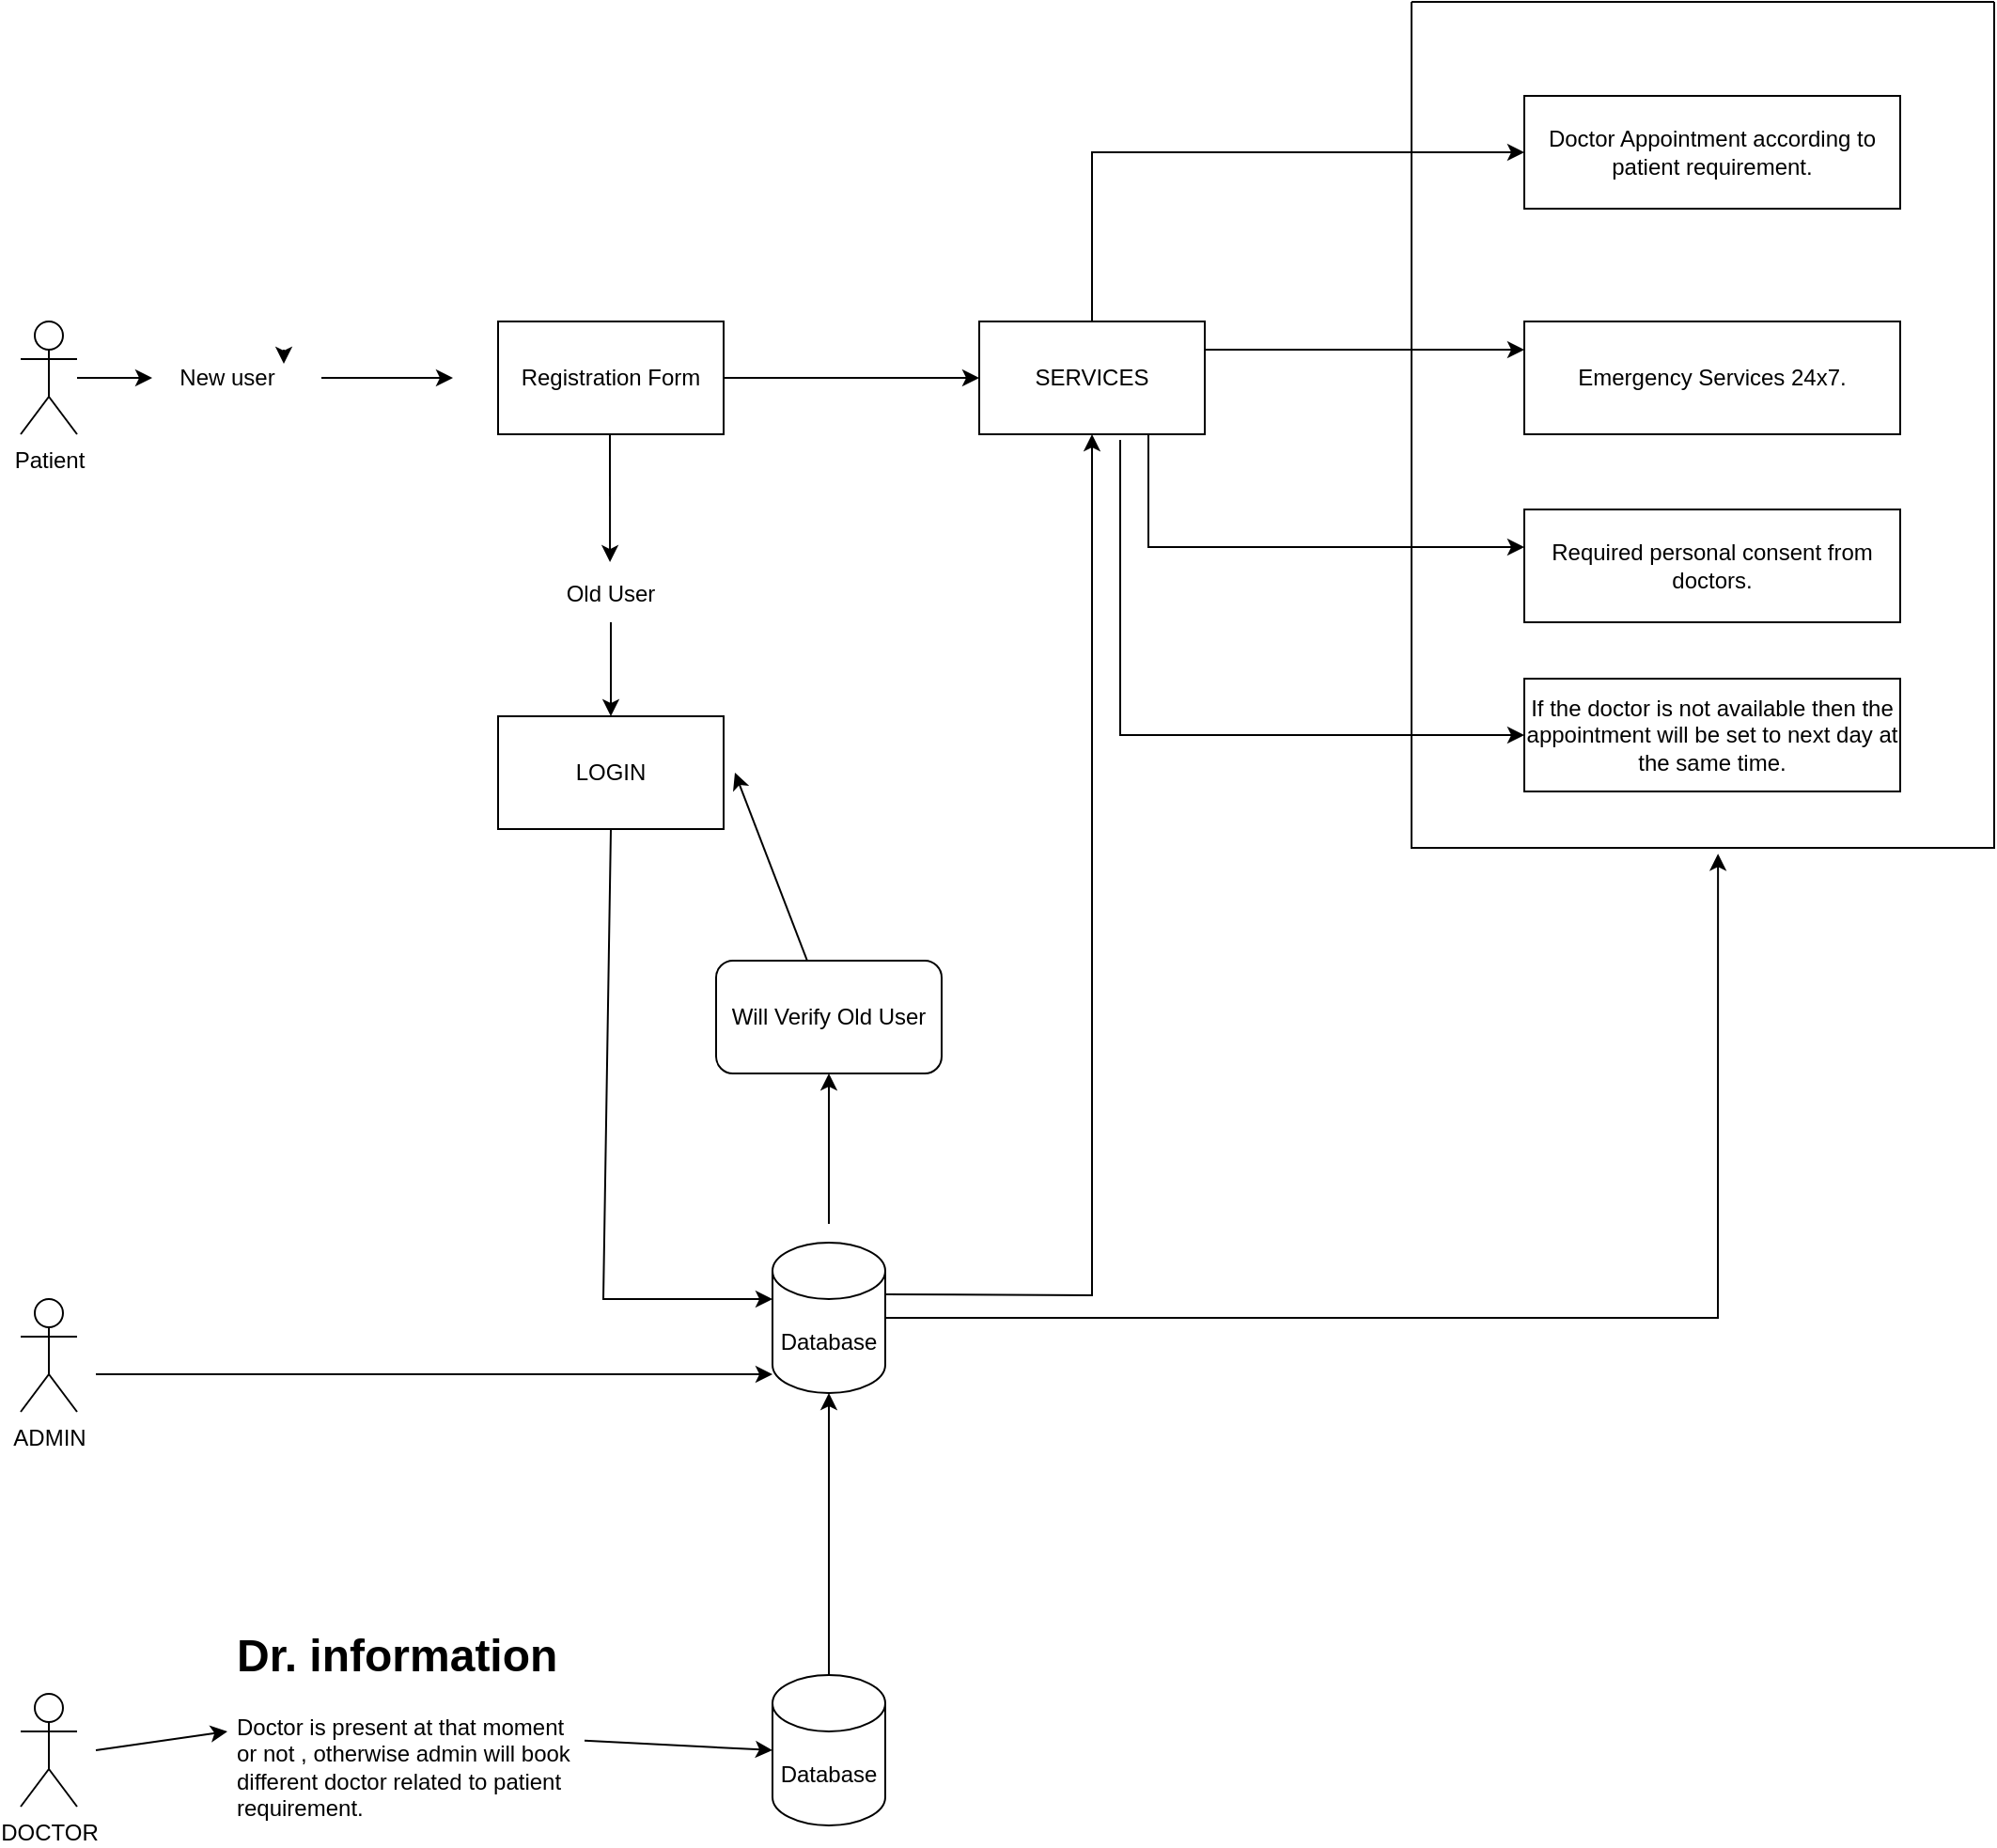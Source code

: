 <mxfile version="21.8.1" type="github">
  <diagram id="C5RBs43oDa-KdzZeNtuy" name="Page-1">
    <mxGraphModel dx="1990" dy="2247" grid="1" gridSize="10" guides="1" tooltips="1" connect="1" arrows="1" fold="1" page="1" pageScale="1" pageWidth="827" pageHeight="1169" math="0" shadow="0">
      <root>
        <mxCell id="WIyWlLk6GJQsqaUBKTNV-0" />
        <mxCell id="WIyWlLk6GJQsqaUBKTNV-1" parent="WIyWlLk6GJQsqaUBKTNV-0" />
        <mxCell id="kDWbAyWZnq6GtjttEzIP-8" value="Patient&lt;br&gt;" style="shape=umlActor;verticalLabelPosition=bottom;verticalAlign=top;html=1;outlineConnect=0;" parent="WIyWlLk6GJQsqaUBKTNV-1" vertex="1">
          <mxGeometry x="40" y="160" width="30" height="60" as="geometry" />
        </mxCell>
        <mxCell id="kDWbAyWZnq6GtjttEzIP-9" value="ADMIN" style="shape=umlActor;verticalLabelPosition=bottom;verticalAlign=top;html=1;outlineConnect=0;" parent="WIyWlLk6GJQsqaUBKTNV-1" vertex="1">
          <mxGeometry x="40" y="680" width="30" height="60" as="geometry" />
        </mxCell>
        <mxCell id="kDWbAyWZnq6GtjttEzIP-18" value="New user" style="text;html=1;strokeColor=none;fillColor=none;align=center;verticalAlign=middle;whiteSpace=wrap;rounded=0;" parent="WIyWlLk6GJQsqaUBKTNV-1" vertex="1">
          <mxGeometry x="120" y="175" width="60" height="30" as="geometry" />
        </mxCell>
        <mxCell id="kDWbAyWZnq6GtjttEzIP-21" style="edgeStyle=orthogonalEdgeStyle;rounded=0;orthogonalLoop=1;jettySize=auto;html=1;exitX=1;exitY=0;exitDx=0;exitDy=0;entryX=1;entryY=0.25;entryDx=0;entryDy=0;" parent="WIyWlLk6GJQsqaUBKTNV-1" source="kDWbAyWZnq6GtjttEzIP-18" target="kDWbAyWZnq6GtjttEzIP-18" edge="1">
          <mxGeometry relative="1" as="geometry" />
        </mxCell>
        <mxCell id="kDWbAyWZnq6GtjttEzIP-23" value="" style="endArrow=classic;html=1;rounded=0;" parent="WIyWlLk6GJQsqaUBKTNV-1" source="kDWbAyWZnq6GtjttEzIP-8" edge="1">
          <mxGeometry width="50" height="50" relative="1" as="geometry">
            <mxPoint x="430" y="380" as="sourcePoint" />
            <mxPoint x="110" y="190" as="targetPoint" />
            <Array as="points" />
          </mxGeometry>
        </mxCell>
        <mxCell id="kDWbAyWZnq6GtjttEzIP-24" value="" style="endArrow=classic;html=1;rounded=0;" parent="WIyWlLk6GJQsqaUBKTNV-1" edge="1">
          <mxGeometry width="50" height="50" relative="1" as="geometry">
            <mxPoint x="200" y="190" as="sourcePoint" />
            <mxPoint x="270" y="190" as="targetPoint" />
          </mxGeometry>
        </mxCell>
        <mxCell id="kDWbAyWZnq6GtjttEzIP-25" value="Registration Form" style="rounded=0;whiteSpace=wrap;html=1;" parent="WIyWlLk6GJQsqaUBKTNV-1" vertex="1">
          <mxGeometry x="294" y="160" width="120" height="60" as="geometry" />
        </mxCell>
        <mxCell id="kDWbAyWZnq6GtjttEzIP-26" value="" style="endArrow=classic;html=1;rounded=0;exitX=0.433;exitY=1.033;exitDx=0;exitDy=0;exitPerimeter=0;" parent="WIyWlLk6GJQsqaUBKTNV-1" edge="1">
          <mxGeometry width="50" height="50" relative="1" as="geometry">
            <mxPoint x="353.5" y="220.0" as="sourcePoint" />
            <mxPoint x="353.54" y="288.02" as="targetPoint" />
          </mxGeometry>
        </mxCell>
        <mxCell id="kDWbAyWZnq6GtjttEzIP-27" value="Old User" style="text;html=1;strokeColor=none;fillColor=none;align=center;verticalAlign=middle;whiteSpace=wrap;rounded=0;" parent="WIyWlLk6GJQsqaUBKTNV-1" vertex="1">
          <mxGeometry x="324" y="290" width="60" height="30" as="geometry" />
        </mxCell>
        <mxCell id="kDWbAyWZnq6GtjttEzIP-28" value="" style="endArrow=classic;html=1;rounded=0;exitX=0.5;exitY=1;exitDx=0;exitDy=0;" parent="WIyWlLk6GJQsqaUBKTNV-1" source="kDWbAyWZnq6GtjttEzIP-27" edge="1">
          <mxGeometry width="50" height="50" relative="1" as="geometry">
            <mxPoint x="380" y="380" as="sourcePoint" />
            <mxPoint x="354" y="370" as="targetPoint" />
          </mxGeometry>
        </mxCell>
        <mxCell id="kDWbAyWZnq6GtjttEzIP-29" value="LOGIN" style="rounded=0;whiteSpace=wrap;html=1;" parent="WIyWlLk6GJQsqaUBKTNV-1" vertex="1">
          <mxGeometry x="294" y="370" width="120" height="60" as="geometry" />
        </mxCell>
        <mxCell id="kDWbAyWZnq6GtjttEzIP-30" value="" style="endArrow=classic;html=1;rounded=0;exitX=0.5;exitY=1;exitDx=0;exitDy=0;" parent="WIyWlLk6GJQsqaUBKTNV-1" source="kDWbAyWZnq6GtjttEzIP-29" edge="1">
          <mxGeometry width="50" height="50" relative="1" as="geometry">
            <mxPoint x="490" y="510" as="sourcePoint" />
            <mxPoint x="440" y="680" as="targetPoint" />
            <Array as="points">
              <mxPoint x="350" y="680" />
            </Array>
          </mxGeometry>
        </mxCell>
        <mxCell id="kDWbAyWZnq6GtjttEzIP-31" value="" style="endArrow=classic;html=1;rounded=0;" parent="WIyWlLk6GJQsqaUBKTNV-1" edge="1">
          <mxGeometry width="50" height="50" relative="1" as="geometry">
            <mxPoint x="80" y="720" as="sourcePoint" />
            <mxPoint x="440" y="720" as="targetPoint" />
          </mxGeometry>
        </mxCell>
        <mxCell id="kDWbAyWZnq6GtjttEzIP-32" value="Database&lt;br&gt;" style="shape=cylinder3;whiteSpace=wrap;html=1;boundedLbl=1;backgroundOutline=1;size=15;" parent="WIyWlLk6GJQsqaUBKTNV-1" vertex="1">
          <mxGeometry x="440" y="650" width="60" height="80" as="geometry" />
        </mxCell>
        <mxCell id="kDWbAyWZnq6GtjttEzIP-33" value="" style="endArrow=classic;html=1;rounded=0;" parent="WIyWlLk6GJQsqaUBKTNV-1" source="kDWbAyWZnq6GtjttEzIP-34" edge="1">
          <mxGeometry width="50" height="50" relative="1" as="geometry">
            <mxPoint x="470" y="640" as="sourcePoint" />
            <mxPoint x="420" y="400" as="targetPoint" />
            <Array as="points" />
          </mxGeometry>
        </mxCell>
        <mxCell id="kDWbAyWZnq6GtjttEzIP-35" value="" style="endArrow=classic;html=1;rounded=0;" parent="WIyWlLk6GJQsqaUBKTNV-1" target="kDWbAyWZnq6GtjttEzIP-34" edge="1">
          <mxGeometry width="50" height="50" relative="1" as="geometry">
            <mxPoint x="470" y="640" as="sourcePoint" />
            <mxPoint x="420" y="400" as="targetPoint" />
            <Array as="points" />
          </mxGeometry>
        </mxCell>
        <mxCell id="kDWbAyWZnq6GtjttEzIP-34" value="Will Verify Old User" style="rounded=1;whiteSpace=wrap;html=1;" parent="WIyWlLk6GJQsqaUBKTNV-1" vertex="1">
          <mxGeometry x="410" y="500" width="120" height="60" as="geometry" />
        </mxCell>
        <mxCell id="kDWbAyWZnq6GtjttEzIP-36" value="SERVICES" style="rounded=0;whiteSpace=wrap;html=1;" parent="WIyWlLk6GJQsqaUBKTNV-1" vertex="1">
          <mxGeometry x="550" y="160" width="120" height="60" as="geometry" />
        </mxCell>
        <mxCell id="kDWbAyWZnq6GtjttEzIP-37" value="" style="endArrow=classic;html=1;rounded=0;exitX=1;exitY=0.5;exitDx=0;exitDy=0;entryX=0;entryY=0.5;entryDx=0;entryDy=0;" parent="WIyWlLk6GJQsqaUBKTNV-1" source="kDWbAyWZnq6GtjttEzIP-25" target="kDWbAyWZnq6GtjttEzIP-36" edge="1">
          <mxGeometry width="50" height="50" relative="1" as="geometry">
            <mxPoint x="490" y="510" as="sourcePoint" />
            <mxPoint x="540" y="190" as="targetPoint" />
          </mxGeometry>
        </mxCell>
        <mxCell id="kDWbAyWZnq6GtjttEzIP-38" value="" style="endArrow=classic;html=1;rounded=0;entryX=0.5;entryY=1;entryDx=0;entryDy=0;exitX=1;exitY=0;exitDx=0;exitDy=27.5;exitPerimeter=0;" parent="WIyWlLk6GJQsqaUBKTNV-1" source="kDWbAyWZnq6GtjttEzIP-32" target="kDWbAyWZnq6GtjttEzIP-36" edge="1">
          <mxGeometry width="50" height="50" relative="1" as="geometry">
            <mxPoint x="610" y="690" as="sourcePoint" />
            <mxPoint x="610" y="240" as="targetPoint" />
            <Array as="points">
              <mxPoint x="610" y="678" />
            </Array>
          </mxGeometry>
        </mxCell>
        <mxCell id="kDWbAyWZnq6GtjttEzIP-39" value="DOCTOR" style="shape=umlActor;verticalLabelPosition=bottom;verticalAlign=top;html=1;outlineConnect=0;" parent="WIyWlLk6GJQsqaUBKTNV-1" vertex="1">
          <mxGeometry x="40" y="890" width="30" height="60" as="geometry" />
        </mxCell>
        <mxCell id="kDWbAyWZnq6GtjttEzIP-40" value="Database" style="shape=cylinder3;whiteSpace=wrap;html=1;boundedLbl=1;backgroundOutline=1;size=15;" parent="WIyWlLk6GJQsqaUBKTNV-1" vertex="1">
          <mxGeometry x="440" y="880" width="60" height="80" as="geometry" />
        </mxCell>
        <mxCell id="kDWbAyWZnq6GtjttEzIP-41" value="" style="endArrow=classic;html=1;rounded=0;entryX=0.5;entryY=1;entryDx=0;entryDy=0;entryPerimeter=0;exitX=0.5;exitY=0;exitDx=0;exitDy=0;exitPerimeter=0;" parent="WIyWlLk6GJQsqaUBKTNV-1" source="kDWbAyWZnq6GtjttEzIP-40" target="kDWbAyWZnq6GtjttEzIP-32" edge="1">
          <mxGeometry width="50" height="50" relative="1" as="geometry">
            <mxPoint x="540" y="870" as="sourcePoint" />
            <mxPoint x="590" y="820" as="targetPoint" />
          </mxGeometry>
        </mxCell>
        <mxCell id="kDWbAyWZnq6GtjttEzIP-42" value="" style="endArrow=classic;html=1;rounded=0;entryX=0;entryY=0.5;entryDx=0;entryDy=0;entryPerimeter=0;" parent="WIyWlLk6GJQsqaUBKTNV-1" source="kDWbAyWZnq6GtjttEzIP-49" target="kDWbAyWZnq6GtjttEzIP-40" edge="1">
          <mxGeometry width="50" height="50" relative="1" as="geometry">
            <mxPoint x="80" y="920" as="sourcePoint" />
            <mxPoint x="430" y="920" as="targetPoint" />
          </mxGeometry>
        </mxCell>
        <mxCell id="kDWbAyWZnq6GtjttEzIP-43" value="" style="endArrow=classic;html=1;rounded=0;exitX=0.5;exitY=0;exitDx=0;exitDy=0;" parent="WIyWlLk6GJQsqaUBKTNV-1" source="kDWbAyWZnq6GtjttEzIP-36" edge="1">
          <mxGeometry width="50" height="50" relative="1" as="geometry">
            <mxPoint x="620" y="80" as="sourcePoint" />
            <mxPoint x="840" y="70" as="targetPoint" />
            <Array as="points">
              <mxPoint x="610" y="70" />
            </Array>
          </mxGeometry>
        </mxCell>
        <mxCell id="kDWbAyWZnq6GtjttEzIP-44" value="Doctor Appointment according to patient requirement." style="rounded=0;whiteSpace=wrap;html=1;" parent="WIyWlLk6GJQsqaUBKTNV-1" vertex="1">
          <mxGeometry x="840" y="40" width="200" height="60" as="geometry" />
        </mxCell>
        <mxCell id="kDWbAyWZnq6GtjttEzIP-45" value="" style="endArrow=classic;html=1;rounded=0;exitX=1;exitY=0.25;exitDx=0;exitDy=0;" parent="WIyWlLk6GJQsqaUBKTNV-1" source="kDWbAyWZnq6GtjttEzIP-36" edge="1">
          <mxGeometry width="50" height="50" relative="1" as="geometry">
            <mxPoint x="800" y="340" as="sourcePoint" />
            <mxPoint x="840" y="175" as="targetPoint" />
          </mxGeometry>
        </mxCell>
        <mxCell id="kDWbAyWZnq6GtjttEzIP-46" value="Emergency Services 24x7." style="rounded=0;whiteSpace=wrap;html=1;" parent="WIyWlLk6GJQsqaUBKTNV-1" vertex="1">
          <mxGeometry x="840" y="160" width="200" height="60" as="geometry" />
        </mxCell>
        <mxCell id="kDWbAyWZnq6GtjttEzIP-47" value="" style="endArrow=classic;html=1;rounded=0;exitX=0.75;exitY=1;exitDx=0;exitDy=0;" parent="WIyWlLk6GJQsqaUBKTNV-1" source="kDWbAyWZnq6GtjttEzIP-36" edge="1">
          <mxGeometry width="50" height="50" relative="1" as="geometry">
            <mxPoint x="670" y="390" as="sourcePoint" />
            <mxPoint x="840" y="280" as="targetPoint" />
            <Array as="points">
              <mxPoint x="640" y="280" />
            </Array>
          </mxGeometry>
        </mxCell>
        <mxCell id="kDWbAyWZnq6GtjttEzIP-48" value="Required personal consent from doctors." style="rounded=0;whiteSpace=wrap;html=1;" parent="WIyWlLk6GJQsqaUBKTNV-1" vertex="1">
          <mxGeometry x="840" y="260" width="200" height="60" as="geometry" />
        </mxCell>
        <mxCell id="kDWbAyWZnq6GtjttEzIP-50" value="" style="endArrow=classic;html=1;rounded=0;entryX=0;entryY=0.5;entryDx=0;entryDy=0;entryPerimeter=0;" parent="WIyWlLk6GJQsqaUBKTNV-1" target="kDWbAyWZnq6GtjttEzIP-49" edge="1">
          <mxGeometry width="50" height="50" relative="1" as="geometry">
            <mxPoint x="80" y="920" as="sourcePoint" />
            <mxPoint x="440" y="920" as="targetPoint" />
          </mxGeometry>
        </mxCell>
        <mxCell id="kDWbAyWZnq6GtjttEzIP-49" value="&lt;h1&gt;Dr. information&lt;/h1&gt;&lt;div&gt;Doctor is present at that moment or not , otherwise admin will book different doctor related to patient requirement.&lt;/div&gt;" style="text;html=1;strokeColor=none;fillColor=none;spacing=5;spacingTop=-20;whiteSpace=wrap;overflow=hidden;rounded=0;" parent="WIyWlLk6GJQsqaUBKTNV-1" vertex="1">
          <mxGeometry x="150" y="850" width="190" height="120" as="geometry" />
        </mxCell>
        <mxCell id="kDWbAyWZnq6GtjttEzIP-51" value="" style="endArrow=classic;html=1;rounded=0;exitX=0.625;exitY=1.05;exitDx=0;exitDy=0;exitPerimeter=0;" parent="WIyWlLk6GJQsqaUBKTNV-1" source="kDWbAyWZnq6GtjttEzIP-36" edge="1">
          <mxGeometry width="50" height="50" relative="1" as="geometry">
            <mxPoint x="620" y="300" as="sourcePoint" />
            <mxPoint x="840" y="380" as="targetPoint" />
            <Array as="points">
              <mxPoint x="625" y="380" />
            </Array>
          </mxGeometry>
        </mxCell>
        <mxCell id="kDWbAyWZnq6GtjttEzIP-52" value="If the doctor is not available then the appointment will be set to next day at the same time." style="rounded=0;whiteSpace=wrap;html=1;" parent="WIyWlLk6GJQsqaUBKTNV-1" vertex="1">
          <mxGeometry x="840" y="350" width="200" height="60" as="geometry" />
        </mxCell>
        <mxCell id="kDWbAyWZnq6GtjttEzIP-54" value="" style="swimlane;startSize=0;" parent="WIyWlLk6GJQsqaUBKTNV-1" vertex="1">
          <mxGeometry x="780" y="-10" width="310" height="450" as="geometry" />
        </mxCell>
        <mxCell id="kDWbAyWZnq6GtjttEzIP-55" value="" style="endArrow=classic;html=1;rounded=0;entryX=0.526;entryY=1.007;entryDx=0;entryDy=0;entryPerimeter=0;exitX=1;exitY=0.5;exitDx=0;exitDy=0;exitPerimeter=0;" parent="WIyWlLk6GJQsqaUBKTNV-1" source="kDWbAyWZnq6GtjttEzIP-32" target="kDWbAyWZnq6GtjttEzIP-54" edge="1">
          <mxGeometry width="50" height="50" relative="1" as="geometry">
            <mxPoint x="750" y="620" as="sourcePoint" />
            <mxPoint x="810" y="320" as="targetPoint" />
            <Array as="points">
              <mxPoint x="943" y="690" />
            </Array>
          </mxGeometry>
        </mxCell>
      </root>
    </mxGraphModel>
  </diagram>
</mxfile>
